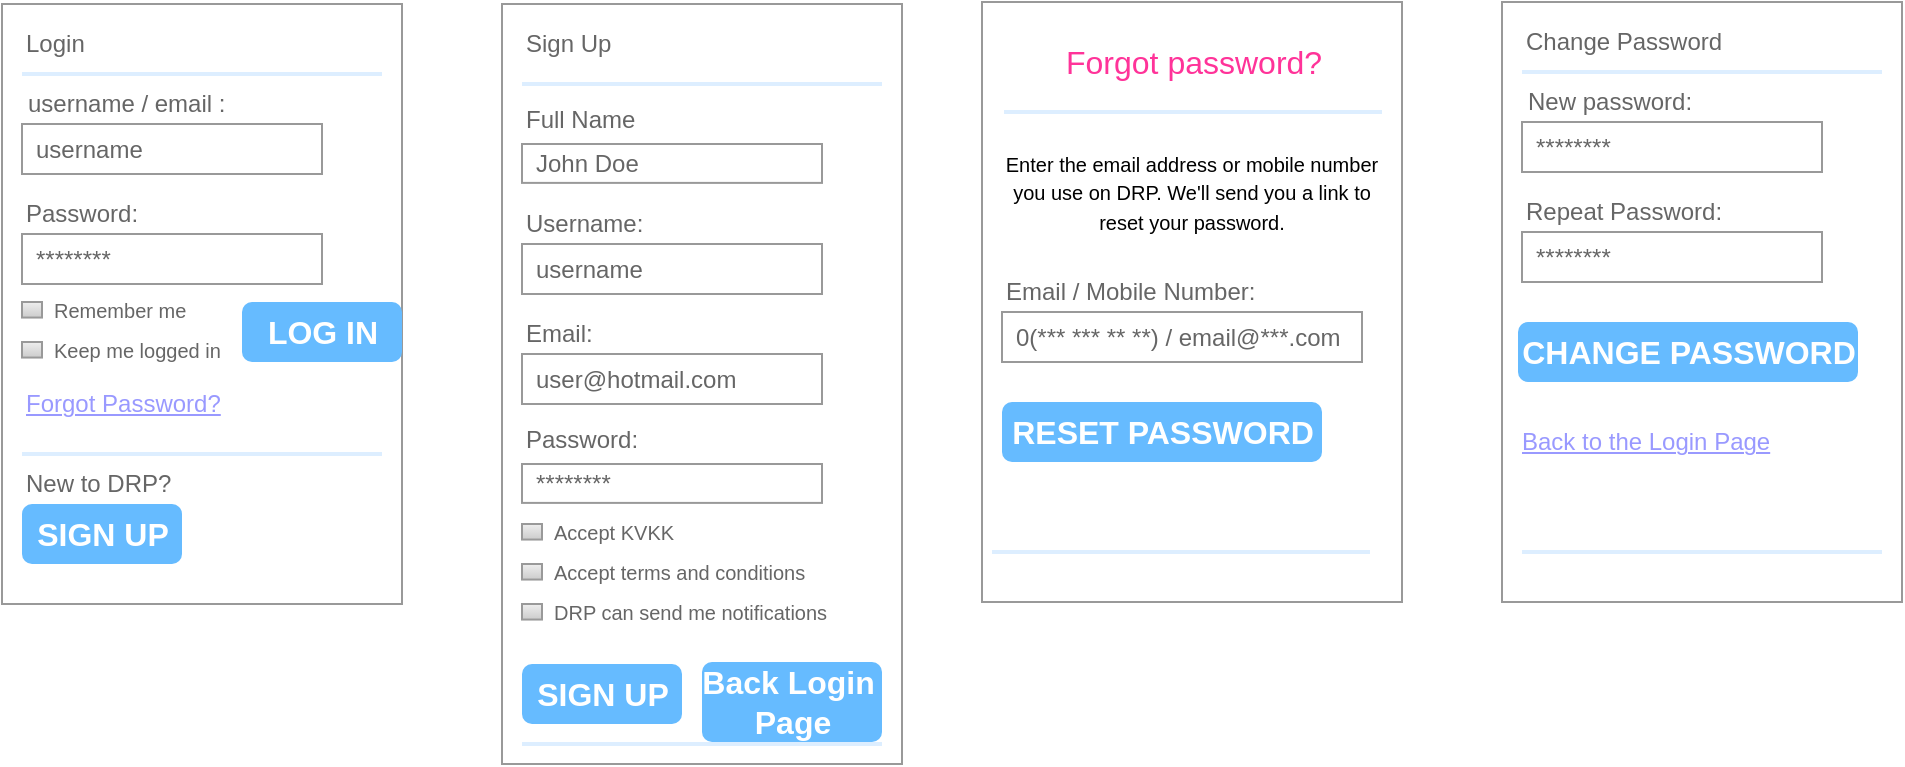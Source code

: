 <mxfile version="21.1.5" type="github">
  <diagram name="Account" id="2cc2dc42-3aac-f2a9-1cec-7a8b7cbee084">
    <mxGraphModel dx="780" dy="454" grid="1" gridSize="10" guides="1" tooltips="1" connect="1" arrows="1" fold="1" page="1" pageScale="1" pageWidth="1100" pageHeight="850" background="none" math="0" shadow="0">
      <root>
        <mxCell id="0" />
        <mxCell id="1" parent="0" />
        <mxCell id="IM1SlKHi9rK-Wiv3EAe7-1" value="" style="strokeWidth=1;shadow=0;dashed=0;align=center;html=1;shape=mxgraph.mockup.forms.rrect;rSize=0;strokeColor=#999999;fillColor=#ffffff;" parent="1" vertex="1">
          <mxGeometry x="30" y="51" width="200" height="300" as="geometry" />
        </mxCell>
        <mxCell id="IM1SlKHi9rK-Wiv3EAe7-2" value="Login" style="strokeWidth=1;shadow=0;dashed=0;align=center;html=1;shape=mxgraph.mockup.forms.anchor;fontSize=12;fontColor=#666666;align=left;resizeWidth=1;spacingLeft=0;" parent="IM1SlKHi9rK-Wiv3EAe7-1" vertex="1">
          <mxGeometry width="100" height="20" relative="1" as="geometry">
            <mxPoint x="10" y="10" as="offset" />
          </mxGeometry>
        </mxCell>
        <mxCell id="IM1SlKHi9rK-Wiv3EAe7-3" value="" style="shape=line;strokeColor=#ddeeff;strokeWidth=2;html=1;resizeWidth=1;" parent="IM1SlKHi9rK-Wiv3EAe7-1" vertex="1">
          <mxGeometry width="180" height="10" relative="1" as="geometry">
            <mxPoint x="10" y="30" as="offset" />
          </mxGeometry>
        </mxCell>
        <mxCell id="IM1SlKHi9rK-Wiv3EAe7-4" value="username / email :" style="strokeWidth=1;shadow=0;dashed=0;align=center;html=1;shape=mxgraph.mockup.forms.anchor;fontSize=12;fontColor=#666666;align=left;resizeWidth=1;spacingLeft=0;" parent="IM1SlKHi9rK-Wiv3EAe7-1" vertex="1">
          <mxGeometry width="120" height="20" relative="1" as="geometry">
            <mxPoint x="11" y="40" as="offset" />
          </mxGeometry>
        </mxCell>
        <mxCell id="IM1SlKHi9rK-Wiv3EAe7-5" value="username" style="strokeWidth=1;shadow=0;dashed=0;align=center;html=1;shape=mxgraph.mockup.forms.rrect;rSize=0;strokeColor=#999999;fontColor=#666666;align=left;spacingLeft=5;resizeWidth=1;" parent="IM1SlKHi9rK-Wiv3EAe7-1" vertex="1">
          <mxGeometry width="150" height="25" relative="1" as="geometry">
            <mxPoint x="10" y="60" as="offset" />
          </mxGeometry>
        </mxCell>
        <mxCell id="IM1SlKHi9rK-Wiv3EAe7-6" value="Password:" style="strokeWidth=1;shadow=0;dashed=0;align=center;html=1;shape=mxgraph.mockup.forms.anchor;fontSize=12;fontColor=#666666;align=left;resizeWidth=1;spacingLeft=0;" parent="IM1SlKHi9rK-Wiv3EAe7-1" vertex="1">
          <mxGeometry width="100" height="20" relative="1" as="geometry">
            <mxPoint x="10" y="95" as="offset" />
          </mxGeometry>
        </mxCell>
        <mxCell id="IM1SlKHi9rK-Wiv3EAe7-7" value="********" style="strokeWidth=1;shadow=0;dashed=0;align=center;html=1;shape=mxgraph.mockup.forms.rrect;rSize=0;strokeColor=#999999;fontColor=#666666;align=left;spacingLeft=5;resizeWidth=1;" parent="IM1SlKHi9rK-Wiv3EAe7-1" vertex="1">
          <mxGeometry width="150" height="25" relative="1" as="geometry">
            <mxPoint x="10" y="115" as="offset" />
          </mxGeometry>
        </mxCell>
        <object label="&lt;span style=&quot;white-space: pre;&quot;&gt;L&lt;/span&gt;OG IN" id="IM1SlKHi9rK-Wiv3EAe7-8">
          <mxCell style="strokeWidth=1;shadow=0;dashed=0;align=center;html=1;shape=mxgraph.mockup.forms.rrect;rSize=5;strokeColor=none;fontColor=#ffffff;fillColor=#66bbff;fontSize=16;fontStyle=1;" parent="IM1SlKHi9rK-Wiv3EAe7-1" vertex="1">
            <mxGeometry y="1" width="80" height="30" relative="1" as="geometry">
              <mxPoint x="120" y="-151" as="offset" />
            </mxGeometry>
          </mxCell>
        </object>
        <mxCell id="IM1SlKHi9rK-Wiv3EAe7-9" value="Forgot Password?" style="strokeWidth=1;shadow=0;dashed=0;align=center;html=1;shape=mxgraph.mockup.forms.anchor;fontSize=12;fontColor=#9999ff;align=left;spacingLeft=0;fontStyle=4;resizeWidth=1;" parent="IM1SlKHi9rK-Wiv3EAe7-1" vertex="1">
          <mxGeometry y="1" width="150" height="20" relative="1" as="geometry">
            <mxPoint x="10" y="-110" as="offset" />
          </mxGeometry>
        </mxCell>
        <mxCell id="IM1SlKHi9rK-Wiv3EAe7-10" value="" style="shape=line;strokeColor=#ddeeff;strokeWidth=2;html=1;resizeWidth=1;" parent="IM1SlKHi9rK-Wiv3EAe7-1" vertex="1">
          <mxGeometry y="1" width="180" height="10" relative="1" as="geometry">
            <mxPoint x="10" y="-80" as="offset" />
          </mxGeometry>
        </mxCell>
        <mxCell id="IM1SlKHi9rK-Wiv3EAe7-11" value="New to DRP?" style="strokeWidth=1;shadow=0;dashed=0;align=center;html=1;shape=mxgraph.mockup.forms.anchor;fontSize=12;fontColor=#666666;align=left;spacingLeft=0;resizeWidth=1;" parent="IM1SlKHi9rK-Wiv3EAe7-1" vertex="1">
          <mxGeometry y="1" width="150" height="20" relative="1" as="geometry">
            <mxPoint x="10" y="-70" as="offset" />
          </mxGeometry>
        </mxCell>
        <mxCell id="IM1SlKHi9rK-Wiv3EAe7-12" value="SIGN UP" style="strokeWidth=1;shadow=0;dashed=0;align=center;html=1;shape=mxgraph.mockup.forms.rrect;rSize=5;strokeColor=none;fontColor=#ffffff;fillColor=#66bbff;fontSize=16;fontStyle=1;" parent="IM1SlKHi9rK-Wiv3EAe7-1" vertex="1">
          <mxGeometry y="1" width="80" height="30" relative="1" as="geometry">
            <mxPoint x="10" y="-50" as="offset" />
          </mxGeometry>
        </mxCell>
        <mxCell id="YNlmRJPS4_Z9HtqUaXB7-1" value="&lt;p style=&quot;line-height: 110%;&quot;&gt;&lt;font style=&quot;font-size: 10px;&quot;&gt;Keep me logged in&lt;/font&gt;&lt;/p&gt;" style="strokeWidth=1;shadow=0;dashed=0;align=center;html=1;shape=mxgraph.mockup.forms.rrect;rSize=0;fillColor=#eeeeee;strokeColor=#999999;gradientColor=#cccccc;align=left;spacingLeft=4;fontSize=17;fontColor=#666666;labelPosition=right;" vertex="1" parent="IM1SlKHi9rK-Wiv3EAe7-1">
          <mxGeometry x="10" y="168.999" width="10" height="7.778" as="geometry" />
        </mxCell>
        <mxCell id="YNlmRJPS4_Z9HtqUaXB7-2" value="&lt;p style=&quot;line-height: 110%;&quot;&gt;&lt;font style=&quot;font-size: 10px;&quot;&gt;Remember me&lt;/font&gt;&lt;/p&gt;" style="strokeWidth=1;shadow=0;dashed=0;align=center;html=1;shape=mxgraph.mockup.forms.rrect;rSize=0;fillColor=#eeeeee;strokeColor=#999999;gradientColor=#cccccc;align=left;spacingLeft=4;fontSize=17;fontColor=#666666;labelPosition=right;" vertex="1" parent="IM1SlKHi9rK-Wiv3EAe7-1">
          <mxGeometry x="10" y="148.999" width="10" height="7.778" as="geometry" />
        </mxCell>
        <mxCell id="IM1SlKHi9rK-Wiv3EAe7-13" value="" style="strokeWidth=1;shadow=0;dashed=0;align=center;html=1;shape=mxgraph.mockup.forms.rrect;rSize=0;strokeColor=#999999;fillColor=#ffffff;" parent="1" vertex="1">
          <mxGeometry x="280" y="51" width="200" height="380" as="geometry" />
        </mxCell>
        <mxCell id="IM1SlKHi9rK-Wiv3EAe7-14" value="" style="shape=line;strokeColor=#ddeeff;strokeWidth=2;html=1;resizeWidth=1;" parent="IM1SlKHi9rK-Wiv3EAe7-13" vertex="1">
          <mxGeometry y="1" width="180" height="10" relative="1" as="geometry">
            <mxPoint x="10" y="-15" as="offset" />
          </mxGeometry>
        </mxCell>
        <mxCell id="IM1SlKHi9rK-Wiv3EAe7-15" value="SIGN UP" style="strokeWidth=1;shadow=0;dashed=0;align=center;html=1;shape=mxgraph.mockup.forms.rrect;rSize=5;strokeColor=none;fontColor=#ffffff;fillColor=#66bbff;fontSize=16;fontStyle=1;" parent="IM1SlKHi9rK-Wiv3EAe7-13" vertex="1">
          <mxGeometry y="1" width="80" height="30" relative="1" as="geometry">
            <mxPoint x="10" y="-50" as="offset" />
          </mxGeometry>
        </mxCell>
        <mxCell id="IM1SlKHi9rK-Wiv3EAe7-16" value="&lt;p style=&quot;line-height: 110%;&quot;&gt;&lt;font style=&quot;font-size: 10px;&quot;&gt;Accept terms and conditions&amp;nbsp;&amp;nbsp;&lt;/font&gt;&lt;/p&gt;" style="strokeWidth=1;shadow=0;dashed=0;align=center;html=1;shape=mxgraph.mockup.forms.rrect;rSize=0;fillColor=#eeeeee;strokeColor=#999999;gradientColor=#cccccc;align=left;spacingLeft=4;fontSize=17;fontColor=#666666;labelPosition=right;" parent="IM1SlKHi9rK-Wiv3EAe7-13" vertex="1">
          <mxGeometry x="10" y="279.999" width="10" height="7.778" as="geometry" />
        </mxCell>
        <mxCell id="IM1SlKHi9rK-Wiv3EAe7-17" value="Sign Up" style="strokeWidth=1;shadow=0;dashed=0;align=center;html=1;shape=mxgraph.mockup.forms.anchor;fontSize=12;fontColor=#666666;align=left;resizeWidth=1;spacingLeft=0;" parent="IM1SlKHi9rK-Wiv3EAe7-13" vertex="1">
          <mxGeometry x="10" y="10" width="100" height="20" as="geometry" />
        </mxCell>
        <mxCell id="IM1SlKHi9rK-Wiv3EAe7-18" value="Email:" style="strokeWidth=1;shadow=0;dashed=0;align=center;html=1;shape=mxgraph.mockup.forms.anchor;fontSize=12;fontColor=#666666;align=left;resizeWidth=1;spacingLeft=0;" parent="IM1SlKHi9rK-Wiv3EAe7-13" vertex="1">
          <mxGeometry x="10" y="155" width="100" height="20" as="geometry" />
        </mxCell>
        <mxCell id="IM1SlKHi9rK-Wiv3EAe7-19" value="user@hotmail.com" style="strokeWidth=1;shadow=0;dashed=0;align=center;html=1;shape=mxgraph.mockup.forms.rrect;rSize=0;strokeColor=#999999;fontColor=#666666;align=left;spacingLeft=5;resizeWidth=1;" parent="IM1SlKHi9rK-Wiv3EAe7-13" vertex="1">
          <mxGeometry x="10" y="175" width="150" height="25" as="geometry" />
        </mxCell>
        <mxCell id="IM1SlKHi9rK-Wiv3EAe7-20" value="Username:" style="strokeWidth=1;shadow=0;dashed=0;align=center;html=1;shape=mxgraph.mockup.forms.anchor;fontSize=12;fontColor=#666666;align=left;resizeWidth=1;spacingLeft=0;" parent="IM1SlKHi9rK-Wiv3EAe7-13" vertex="1">
          <mxGeometry x="10" y="100" width="100" height="20" as="geometry" />
        </mxCell>
        <mxCell id="IM1SlKHi9rK-Wiv3EAe7-21" value="username" style="strokeWidth=1;shadow=0;dashed=0;align=center;html=1;shape=mxgraph.mockup.forms.rrect;rSize=0;strokeColor=#999999;fontColor=#666666;align=left;spacingLeft=5;resizeWidth=1;" parent="IM1SlKHi9rK-Wiv3EAe7-13" vertex="1">
          <mxGeometry x="10" y="120" width="150" height="25" as="geometry" />
        </mxCell>
        <mxCell id="IM1SlKHi9rK-Wiv3EAe7-22" value="Full Name" style="strokeWidth=1;shadow=0;dashed=0;align=center;html=1;shape=mxgraph.mockup.forms.anchor;fontSize=12;fontColor=#666666;align=left;resizeWidth=1;spacingLeft=0;" parent="IM1SlKHi9rK-Wiv3EAe7-13" vertex="1">
          <mxGeometry x="10" y="49.996" width="100" height="15.556" as="geometry" />
        </mxCell>
        <mxCell id="IM1SlKHi9rK-Wiv3EAe7-23" value="John Doe" style="strokeWidth=1;shadow=0;dashed=0;align=center;html=1;shape=mxgraph.mockup.forms.rrect;rSize=0;strokeColor=#999999;fontColor=#666666;align=left;spacingLeft=5;resizeWidth=1;" parent="IM1SlKHi9rK-Wiv3EAe7-13" vertex="1">
          <mxGeometry x="10" y="70.001" width="150" height="19.444" as="geometry" />
        </mxCell>
        <mxCell id="IM1SlKHi9rK-Wiv3EAe7-24" value="Password:" style="strokeWidth=1;shadow=0;dashed=0;align=center;html=1;shape=mxgraph.mockup.forms.anchor;fontSize=12;fontColor=#666666;align=left;resizeWidth=1;spacingLeft=0;" parent="IM1SlKHi9rK-Wiv3EAe7-13" vertex="1">
          <mxGeometry x="10" y="209.999" width="100" height="15.556" as="geometry" />
        </mxCell>
        <mxCell id="IM1SlKHi9rK-Wiv3EAe7-25" value="********" style="strokeWidth=1;shadow=0;dashed=0;align=center;html=1;shape=mxgraph.mockup.forms.rrect;rSize=0;strokeColor=#999999;fontColor=#666666;align=left;spacingLeft=5;resizeWidth=1;" parent="IM1SlKHi9rK-Wiv3EAe7-13" vertex="1">
          <mxGeometry x="10" y="230.004" width="150" height="19.444" as="geometry" />
        </mxCell>
        <mxCell id="IM1SlKHi9rK-Wiv3EAe7-26" value="&lt;p style=&quot;line-height: 110%;&quot;&gt;&lt;font style=&quot;font-size: 10px;&quot;&gt;Accept KVKK&amp;nbsp;&amp;nbsp;&lt;/font&gt;&lt;/p&gt;" style="strokeWidth=1;shadow=0;dashed=0;align=center;html=1;shape=mxgraph.mockup.forms.rrect;rSize=0;fillColor=#eeeeee;strokeColor=#999999;gradientColor=#cccccc;align=left;spacingLeft=4;fontSize=17;fontColor=#666666;labelPosition=right;" parent="IM1SlKHi9rK-Wiv3EAe7-13" vertex="1">
          <mxGeometry x="10" y="259.999" width="10" height="7.778" as="geometry" />
        </mxCell>
        <mxCell id="IM1SlKHi9rK-Wiv3EAe7-27" value="&lt;p style=&quot;line-height: 110%;&quot;&gt;&lt;font style=&quot;font-size: 10px;&quot;&gt;DRP can send me notifications&amp;nbsp;&amp;nbsp;&lt;/font&gt;&lt;/p&gt;" style="strokeWidth=1;shadow=0;dashed=0;align=center;html=1;shape=mxgraph.mockup.forms.rrect;rSize=0;fillColor=#eeeeee;strokeColor=#999999;gradientColor=#cccccc;align=left;spacingLeft=4;fontSize=17;fontColor=#666666;labelPosition=right;" parent="IM1SlKHi9rK-Wiv3EAe7-13" vertex="1">
          <mxGeometry x="10" y="299.999" width="10" height="7.778" as="geometry" />
        </mxCell>
        <mxCell id="IM1SlKHi9rK-Wiv3EAe7-28" value="" style="shape=line;strokeColor=#ddeeff;strokeWidth=2;html=1;resizeWidth=1;" parent="IM1SlKHi9rK-Wiv3EAe7-13" vertex="1">
          <mxGeometry x="10" y="35" width="180" height="10" as="geometry" />
        </mxCell>
        <object label="&lt;span style=&quot;white-space: pre;&quot;&gt;Back Login &lt;br/&gt;Page&lt;br/&gt;&lt;/span&gt;" id="YNlmRJPS4_Z9HtqUaXB7-3">
          <mxCell style="strokeWidth=1;shadow=0;dashed=0;align=center;html=1;shape=mxgraph.mockup.forms.rrect;rSize=5;strokeColor=none;fontColor=#ffffff;fillColor=#66bbff;fontSize=16;fontStyle=1;" vertex="1" parent="IM1SlKHi9rK-Wiv3EAe7-13">
            <mxGeometry x="100" y="329" width="90" height="40" as="geometry" />
          </mxCell>
        </object>
        <mxCell id="IM1SlKHi9rK-Wiv3EAe7-29" value="" style="strokeWidth=1;shadow=0;dashed=0;align=center;html=1;shape=mxgraph.mockup.forms.rrect;rSize=0;strokeColor=#999999;fillColor=#ffffff;" parent="1" vertex="1">
          <mxGeometry x="520" y="50" width="210" height="300" as="geometry" />
        </mxCell>
        <mxCell id="IM1SlKHi9rK-Wiv3EAe7-30" value="&lt;font color=&quot;#ff3399&quot; style=&quot;font-size: 16px;&quot;&gt;Forgot password?&lt;/font&gt;" style="strokeWidth=1;shadow=0;dashed=0;align=center;html=1;shape=mxgraph.mockup.forms.anchor;fontSize=12;fontColor=#666666;align=left;resizeWidth=1;spacingLeft=0;" parent="IM1SlKHi9rK-Wiv3EAe7-29" vertex="1">
          <mxGeometry width="105" height="20" relative="1" as="geometry">
            <mxPoint x="40" y="20" as="offset" />
          </mxGeometry>
        </mxCell>
        <mxCell id="IM1SlKHi9rK-Wiv3EAe7-31" value="" style="shape=line;strokeColor=#ddeeff;strokeWidth=2;html=1;resizeWidth=1;" parent="IM1SlKHi9rK-Wiv3EAe7-29" vertex="1">
          <mxGeometry width="189" height="10" relative="1" as="geometry">
            <mxPoint x="11" y="50" as="offset" />
          </mxGeometry>
        </mxCell>
        <mxCell id="IM1SlKHi9rK-Wiv3EAe7-32" value="" style="strokeWidth=1;shadow=0;dashed=0;align=center;html=1;shape=mxgraph.mockup.forms.anchor;fontSize=12;fontColor=#666666;align=left;resizeWidth=1;spacingLeft=0;" parent="IM1SlKHi9rK-Wiv3EAe7-29" vertex="1">
          <mxGeometry width="84" height="40" relative="1" as="geometry">
            <mxPoint x="30" y="70" as="offset" />
          </mxGeometry>
        </mxCell>
        <mxCell id="IM1SlKHi9rK-Wiv3EAe7-33" value="" style="shape=line;strokeColor=#ddeeff;strokeWidth=2;html=1;resizeWidth=1;" parent="IM1SlKHi9rK-Wiv3EAe7-29" vertex="1">
          <mxGeometry y="1" width="189" height="10" relative="1" as="geometry">
            <mxPoint x="5" y="-30" as="offset" />
          </mxGeometry>
        </mxCell>
        <mxCell id="IM1SlKHi9rK-Wiv3EAe7-34" value="RESET PASSWORD" style="strokeWidth=1;shadow=0;dashed=0;align=center;html=1;shape=mxgraph.mockup.forms.rrect;rSize=5;strokeColor=none;fontColor=#ffffff;fillColor=#66bbff;fontSize=16;fontStyle=1;" parent="IM1SlKHi9rK-Wiv3EAe7-29" vertex="1">
          <mxGeometry y="1" width="160" height="30" relative="1" as="geometry">
            <mxPoint x="10" y="-100" as="offset" />
          </mxGeometry>
        </mxCell>
        <mxCell id="IM1SlKHi9rK-Wiv3EAe7-35" value="&lt;font style=&quot;font-size: 10px;&quot;&gt;Enter the email address or mobile number you use on DRP. We&#39;ll send you a link to reset your password.&lt;/font&gt;" style="text;html=1;strokeColor=none;fillColor=none;align=center;verticalAlign=middle;whiteSpace=wrap;rounded=0;" parent="IM1SlKHi9rK-Wiv3EAe7-29" vertex="1">
          <mxGeometry x="5" y="70" width="200" height="50" as="geometry" />
        </mxCell>
        <mxCell id="IM1SlKHi9rK-Wiv3EAe7-36" value="Email / Mobile Number:" style="strokeWidth=1;shadow=0;dashed=0;align=center;html=1;shape=mxgraph.mockup.forms.anchor;fontSize=12;fontColor=#666666;align=left;resizeWidth=1;spacingLeft=0;" parent="IM1SlKHi9rK-Wiv3EAe7-29" vertex="1">
          <mxGeometry x="10" y="135" width="170" height="20" as="geometry" />
        </mxCell>
        <mxCell id="IM1SlKHi9rK-Wiv3EAe7-37" value="0(*** *** ** **) / email@***.com" style="strokeWidth=1;shadow=0;dashed=0;align=center;html=1;shape=mxgraph.mockup.forms.rrect;rSize=0;strokeColor=#999999;fontColor=#666666;align=left;spacingLeft=5;resizeWidth=1;" parent="IM1SlKHi9rK-Wiv3EAe7-29" vertex="1">
          <mxGeometry x="10" y="155" width="180" height="25" as="geometry" />
        </mxCell>
        <mxCell id="IM1SlKHi9rK-Wiv3EAe7-38" value="" style="strokeWidth=1;shadow=0;dashed=0;align=center;html=1;shape=mxgraph.mockup.forms.anchor;fontSize=12;fontColor=#666666;align=left;resizeWidth=1;spacingLeft=0;" parent="IM1SlKHi9rK-Wiv3EAe7-29" vertex="1">
          <mxGeometry x="10" y="180" width="115" height="20" as="geometry" />
        </mxCell>
        <mxCell id="IM1SlKHi9rK-Wiv3EAe7-39" value="" style="strokeWidth=1;shadow=0;dashed=0;align=center;html=1;shape=mxgraph.mockup.forms.rrect;rSize=0;strokeColor=#999999;fillColor=#ffffff;" parent="1" vertex="1">
          <mxGeometry x="780" y="50" width="200" height="300" as="geometry" />
        </mxCell>
        <mxCell id="IM1SlKHi9rK-Wiv3EAe7-40" value="Change Password" style="strokeWidth=1;shadow=0;dashed=0;align=center;html=1;shape=mxgraph.mockup.forms.anchor;fontSize=12;fontColor=#666666;align=left;resizeWidth=1;spacingLeft=0;" parent="IM1SlKHi9rK-Wiv3EAe7-39" vertex="1">
          <mxGeometry width="100" height="20" relative="1" as="geometry">
            <mxPoint x="10" y="10" as="offset" />
          </mxGeometry>
        </mxCell>
        <mxCell id="IM1SlKHi9rK-Wiv3EAe7-41" value="" style="shape=line;strokeColor=#ddeeff;strokeWidth=2;html=1;resizeWidth=1;" parent="IM1SlKHi9rK-Wiv3EAe7-39" vertex="1">
          <mxGeometry width="180" height="10" relative="1" as="geometry">
            <mxPoint x="10" y="30" as="offset" />
          </mxGeometry>
        </mxCell>
        <mxCell id="IM1SlKHi9rK-Wiv3EAe7-42" value="New password:" style="strokeWidth=1;shadow=0;dashed=0;align=center;html=1;shape=mxgraph.mockup.forms.anchor;fontSize=12;fontColor=#666666;align=left;resizeWidth=1;spacingLeft=0;" parent="IM1SlKHi9rK-Wiv3EAe7-39" vertex="1">
          <mxGeometry width="120" height="20" relative="1" as="geometry">
            <mxPoint x="11" y="40" as="offset" />
          </mxGeometry>
        </mxCell>
        <mxCell id="IM1SlKHi9rK-Wiv3EAe7-43" value="********" style="strokeWidth=1;shadow=0;dashed=0;align=center;html=1;shape=mxgraph.mockup.forms.rrect;rSize=0;strokeColor=#999999;fontColor=#666666;align=left;spacingLeft=5;resizeWidth=1;" parent="IM1SlKHi9rK-Wiv3EAe7-39" vertex="1">
          <mxGeometry width="150" height="25" relative="1" as="geometry">
            <mxPoint x="10" y="60" as="offset" />
          </mxGeometry>
        </mxCell>
        <mxCell id="IM1SlKHi9rK-Wiv3EAe7-44" value="Repeat Password:" style="strokeWidth=1;shadow=0;dashed=0;align=center;html=1;shape=mxgraph.mockup.forms.anchor;fontSize=12;fontColor=#666666;align=left;resizeWidth=1;spacingLeft=0;" parent="IM1SlKHi9rK-Wiv3EAe7-39" vertex="1">
          <mxGeometry width="110" height="20" relative="1" as="geometry">
            <mxPoint x="10" y="95" as="offset" />
          </mxGeometry>
        </mxCell>
        <mxCell id="IM1SlKHi9rK-Wiv3EAe7-45" value="********" style="strokeWidth=1;shadow=0;dashed=0;align=center;html=1;shape=mxgraph.mockup.forms.rrect;rSize=0;strokeColor=#999999;fontColor=#666666;align=left;spacingLeft=5;resizeWidth=1;" parent="IM1SlKHi9rK-Wiv3EAe7-39" vertex="1">
          <mxGeometry width="150" height="25" relative="1" as="geometry">
            <mxPoint x="10" y="115" as="offset" />
          </mxGeometry>
        </mxCell>
        <mxCell id="IM1SlKHi9rK-Wiv3EAe7-46" value="Back to the Login Page" style="strokeWidth=1;shadow=0;dashed=0;align=center;html=1;shape=mxgraph.mockup.forms.anchor;fontSize=12;fontColor=#9999ff;align=left;spacingLeft=0;fontStyle=4;resizeWidth=1;" parent="IM1SlKHi9rK-Wiv3EAe7-39" vertex="1">
          <mxGeometry y="1" width="150" height="20" relative="1" as="geometry">
            <mxPoint x="8" y="-90" as="offset" />
          </mxGeometry>
        </mxCell>
        <mxCell id="IM1SlKHi9rK-Wiv3EAe7-47" value="" style="shape=line;strokeColor=#ddeeff;strokeWidth=2;html=1;resizeWidth=1;" parent="IM1SlKHi9rK-Wiv3EAe7-39" vertex="1">
          <mxGeometry y="1" width="180" height="10" relative="1" as="geometry">
            <mxPoint x="10" y="-30" as="offset" />
          </mxGeometry>
        </mxCell>
        <mxCell id="IM1SlKHi9rK-Wiv3EAe7-48" value="CHANGE PASSWORD" style="strokeWidth=1;shadow=0;dashed=0;align=center;html=1;shape=mxgraph.mockup.forms.rrect;rSize=5;strokeColor=none;fontColor=#ffffff;fillColor=#66bbff;fontSize=16;fontStyle=1;" parent="IM1SlKHi9rK-Wiv3EAe7-39" vertex="1">
          <mxGeometry x="8" y="160" width="170" height="30" as="geometry" />
        </mxCell>
      </root>
    </mxGraphModel>
  </diagram>
</mxfile>

